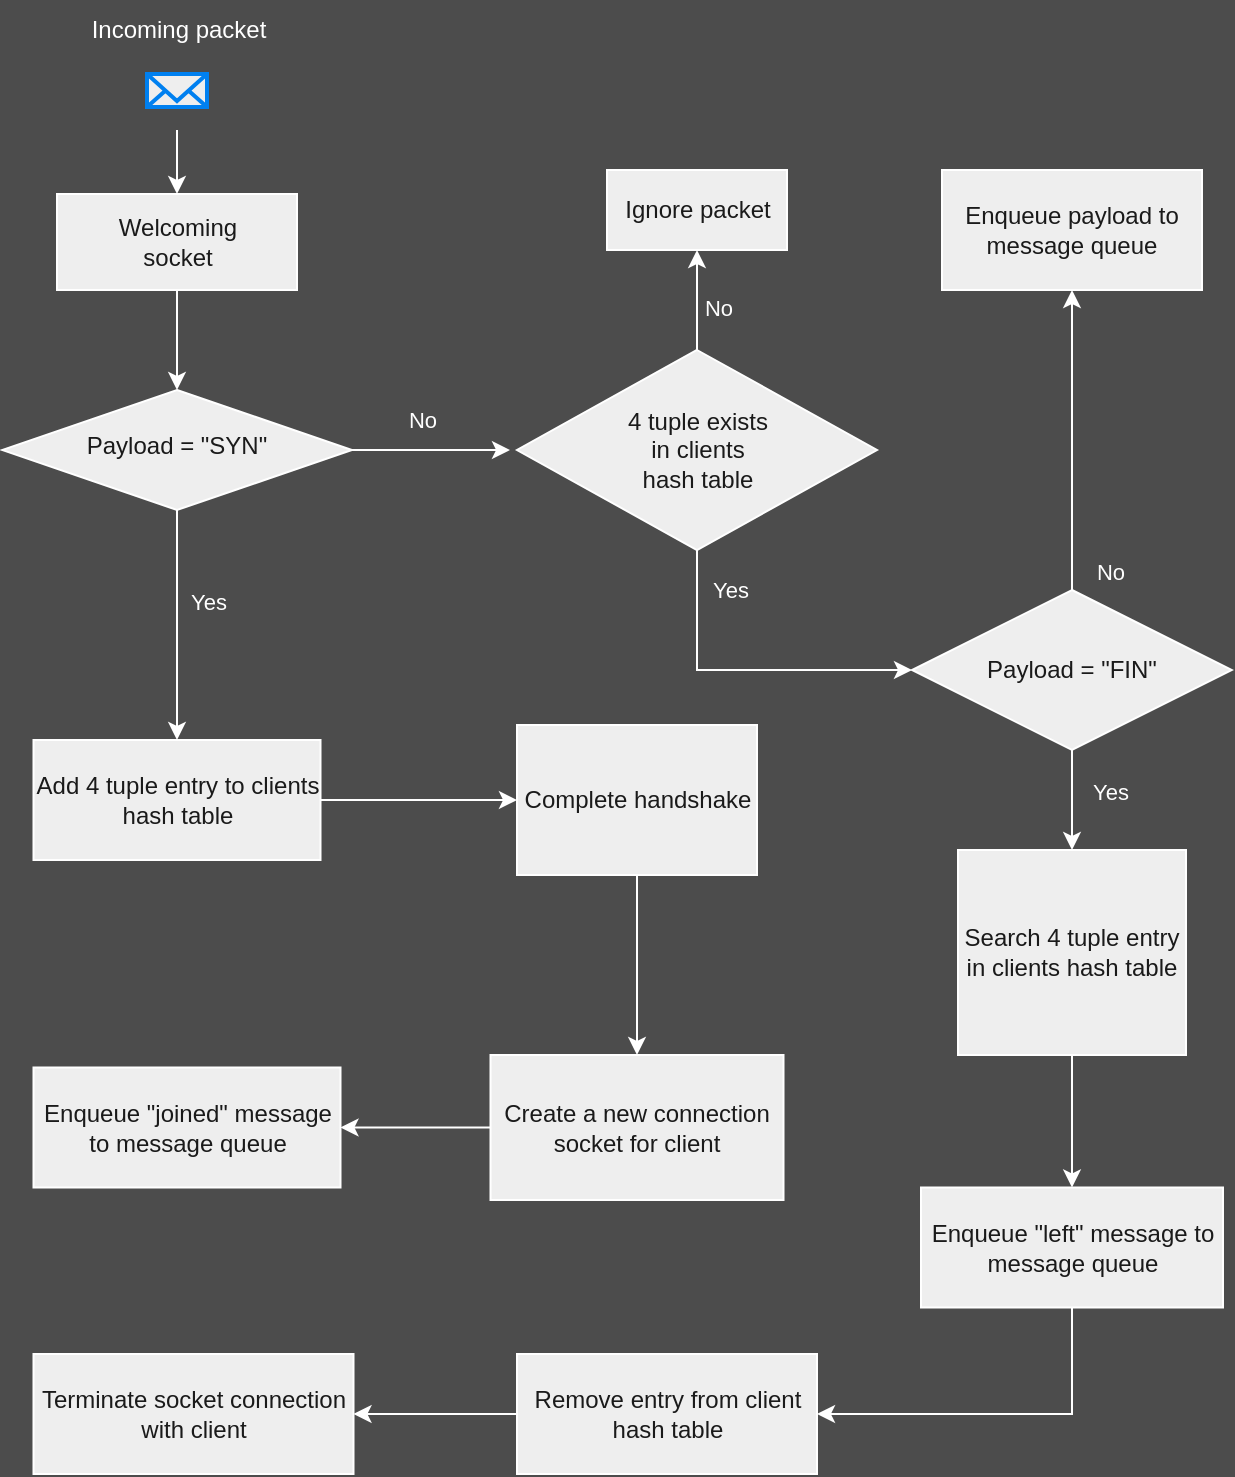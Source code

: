 <mxfile version="26.0.2" pages="2">
  <diagram id="C5RBs43oDa-KdzZeNtuy" name="thread 1">
    <mxGraphModel dx="1086" dy="599" grid="0" gridSize="10" guides="1" tooltips="1" connect="1" arrows="1" fold="1" page="1" pageScale="1" pageWidth="827" pageHeight="1169" background="#4C4C4C" math="0" shadow="0">
      <root>
        <mxCell id="WIyWlLk6GJQsqaUBKTNV-0" />
        <mxCell id="WIyWlLk6GJQsqaUBKTNV-1" parent="WIyWlLk6GJQsqaUBKTNV-0" />
        <mxCell id="EzQtNG9QsrxbzpmpSCpw-23" style="edgeStyle=orthogonalEdgeStyle;rounded=0;orthogonalLoop=1;jettySize=auto;html=1;entryX=0.5;entryY=0;entryDx=0;entryDy=0;labelBackgroundColor=none;strokeColor=#FFFFFF;fontColor=default;" edge="1" parent="WIyWlLk6GJQsqaUBKTNV-1" source="WIyWlLk6GJQsqaUBKTNV-3" target="WIyWlLk6GJQsqaUBKTNV-6">
          <mxGeometry relative="1" as="geometry" />
        </mxCell>
        <mxCell id="WIyWlLk6GJQsqaUBKTNV-3" value="&lt;div&gt;Welcoming&lt;/div&gt;&lt;div&gt;socket&lt;/div&gt;" style="rounded=0;whiteSpace=wrap;html=1;fontSize=12;glass=0;strokeWidth=1;shadow=0;labelBackgroundColor=none;fillColor=#EEEEEE;strokeColor=#FFFFFF;fontColor=#1A1A1A;" parent="WIyWlLk6GJQsqaUBKTNV-1" vertex="1">
          <mxGeometry x="133.5" y="317" width="120" height="48" as="geometry" />
        </mxCell>
        <mxCell id="EzQtNG9QsrxbzpmpSCpw-24" style="edgeStyle=orthogonalEdgeStyle;rounded=0;orthogonalLoop=1;jettySize=auto;html=1;entryX=0.5;entryY=0;entryDx=0;entryDy=0;labelBackgroundColor=none;strokeColor=#FFFFFF;fontColor=default;" edge="1" parent="WIyWlLk6GJQsqaUBKTNV-1" source="WIyWlLk6GJQsqaUBKTNV-6" target="EzQtNG9QsrxbzpmpSCpw-29">
          <mxGeometry relative="1" as="geometry">
            <mxPoint x="189.25" y="575" as="targetPoint" />
          </mxGeometry>
        </mxCell>
        <mxCell id="EzQtNG9QsrxbzpmpSCpw-26" value="Yes" style="edgeLabel;html=1;align=center;verticalAlign=middle;resizable=0;points=[];rounded=0;labelBackgroundColor=none;fontColor=#FFFFFF;" vertex="1" connectable="0" parent="EzQtNG9QsrxbzpmpSCpw-24">
          <mxGeometry x="-0.111" y="-3" relative="1" as="geometry">
            <mxPoint x="18" y="-5" as="offset" />
          </mxGeometry>
        </mxCell>
        <mxCell id="EzQtNG9QsrxbzpmpSCpw-25" style="edgeStyle=orthogonalEdgeStyle;rounded=0;orthogonalLoop=1;jettySize=auto;html=1;labelBackgroundColor=none;strokeColor=#FFFFFF;fontColor=default;" edge="1" parent="WIyWlLk6GJQsqaUBKTNV-1" source="WIyWlLk6GJQsqaUBKTNV-6">
          <mxGeometry relative="1" as="geometry">
            <mxPoint x="360" y="445" as="targetPoint" />
          </mxGeometry>
        </mxCell>
        <mxCell id="EzQtNG9QsrxbzpmpSCpw-27" value="No" style="edgeLabel;html=1;align=center;verticalAlign=middle;resizable=0;points=[];rounded=0;labelBackgroundColor=none;fontColor=#FFFFFF;" vertex="1" connectable="0" parent="EzQtNG9QsrxbzpmpSCpw-25">
          <mxGeometry x="-0.152" y="2" relative="1" as="geometry">
            <mxPoint x="1" y="-13" as="offset" />
          </mxGeometry>
        </mxCell>
        <mxCell id="WIyWlLk6GJQsqaUBKTNV-6" value="Payload = &quot;SYN&quot;" style="rhombus;whiteSpace=wrap;html=1;shadow=0;fontFamily=Helvetica;fontSize=12;align=center;strokeWidth=1;spacing=6;spacingTop=-4;rounded=0;labelBackgroundColor=none;fillColor=#EEEEEE;strokeColor=#FFFFFF;fontColor=#1A1A1A;" parent="WIyWlLk6GJQsqaUBKTNV-1" vertex="1">
          <mxGeometry x="106" y="415" width="175" height="60" as="geometry" />
        </mxCell>
        <mxCell id="EzQtNG9QsrxbzpmpSCpw-6" style="edgeStyle=orthogonalEdgeStyle;rounded=0;orthogonalLoop=1;jettySize=auto;html=1;entryX=0.5;entryY=0;entryDx=0;entryDy=0;labelBackgroundColor=none;strokeColor=#FFFFFF;fontColor=default;" edge="1" parent="WIyWlLk6GJQsqaUBKTNV-1" target="WIyWlLk6GJQsqaUBKTNV-3">
          <mxGeometry relative="1" as="geometry">
            <mxPoint x="193.5" y="285" as="sourcePoint" />
          </mxGeometry>
        </mxCell>
        <mxCell id="EzQtNG9QsrxbzpmpSCpw-5" value="Incoming packet" style="text;html=1;align=center;verticalAlign=middle;resizable=0;points=[];autosize=1;strokeColor=none;fillColor=none;rounded=0;labelBackgroundColor=none;fontColor=#FFFFFF;" vertex="1" parent="WIyWlLk6GJQsqaUBKTNV-1">
          <mxGeometry x="128.5" y="220" width="130" height="30" as="geometry" />
        </mxCell>
        <mxCell id="EzQtNG9QsrxbzpmpSCpw-10" style="edgeStyle=orthogonalEdgeStyle;rounded=0;orthogonalLoop=1;jettySize=auto;html=1;exitX=1;exitY=0.5;exitDx=0;exitDy=0;labelBackgroundColor=none;strokeColor=#FFFFFF;fontColor=default;" edge="1" parent="WIyWlLk6GJQsqaUBKTNV-1" source="EzQtNG9QsrxbzpmpSCpw-29" target="EzQtNG9QsrxbzpmpSCpw-9">
          <mxGeometry relative="1" as="geometry">
            <mxPoint x="238.5" y="624.231" as="sourcePoint" />
          </mxGeometry>
        </mxCell>
        <mxCell id="EzQtNG9QsrxbzpmpSCpw-13" style="edgeStyle=orthogonalEdgeStyle;rounded=0;orthogonalLoop=1;jettySize=auto;html=1;entryX=0;entryY=0.5;entryDx=0;entryDy=0;exitX=0.5;exitY=1;exitDx=0;exitDy=0;labelBackgroundColor=none;strokeColor=#FFFFFF;fontColor=default;" edge="1" parent="WIyWlLk6GJQsqaUBKTNV-1" source="EzQtNG9QsrxbzpmpSCpw-8" target="k_t7ge9gUye2-s9cKxq3-3">
          <mxGeometry relative="1" as="geometry">
            <mxPoint x="640" y="539" as="targetPoint" />
          </mxGeometry>
        </mxCell>
        <mxCell id="EzQtNG9QsrxbzpmpSCpw-17" value="Yes" style="edgeLabel;html=1;align=center;verticalAlign=middle;resizable=0;points=[];rounded=0;labelBackgroundColor=none;fontColor=#FFFFFF;" vertex="1" connectable="0" parent="EzQtNG9QsrxbzpmpSCpw-13">
          <mxGeometry x="-0.16" relative="1" as="geometry">
            <mxPoint x="6" y="-40" as="offset" />
          </mxGeometry>
        </mxCell>
        <mxCell id="EzQtNG9QsrxbzpmpSCpw-14" style="edgeStyle=orthogonalEdgeStyle;rounded=0;orthogonalLoop=1;jettySize=auto;html=1;entryX=0.5;entryY=1;entryDx=0;entryDy=0;labelBackgroundColor=none;strokeColor=#FFFFFF;fontColor=default;" edge="1" parent="WIyWlLk6GJQsqaUBKTNV-1" source="EzQtNG9QsrxbzpmpSCpw-8" target="EzQtNG9QsrxbzpmpSCpw-16">
          <mxGeometry relative="1" as="geometry">
            <mxPoint x="493.5" y="305" as="targetPoint" />
          </mxGeometry>
        </mxCell>
        <mxCell id="EzQtNG9QsrxbzpmpSCpw-15" value="No" style="edgeLabel;html=1;align=center;verticalAlign=middle;resizable=0;points=[];rounded=0;labelBackgroundColor=none;fontColor=#FFFFFF;" vertex="1" connectable="0" parent="EzQtNG9QsrxbzpmpSCpw-14">
          <mxGeometry x="-0.006" y="-1" relative="1" as="geometry">
            <mxPoint x="9" y="4" as="offset" />
          </mxGeometry>
        </mxCell>
        <mxCell id="EzQtNG9QsrxbzpmpSCpw-8" value="&lt;div&gt;4 tuple exists&lt;/div&gt;&lt;div&gt;in clients&lt;/div&gt;&lt;div&gt;hash table&lt;/div&gt;" style="rhombus;whiteSpace=wrap;html=1;rounded=0;labelBackgroundColor=none;fillColor=#EEEEEE;strokeColor=#FFFFFF;fontColor=#1A1A1A;" vertex="1" parent="WIyWlLk6GJQsqaUBKTNV-1">
          <mxGeometry x="363.5" y="395" width="180" height="100" as="geometry" />
        </mxCell>
        <mxCell id="EzQtNG9QsrxbzpmpSCpw-11" style="edgeStyle=orthogonalEdgeStyle;rounded=0;orthogonalLoop=1;jettySize=auto;html=1;entryX=0.5;entryY=0;entryDx=0;entryDy=0;labelBackgroundColor=none;strokeColor=#FFFFFF;fontColor=default;" edge="1" parent="WIyWlLk6GJQsqaUBKTNV-1" source="EzQtNG9QsrxbzpmpSCpw-9" target="EzQtNG9QsrxbzpmpSCpw-28">
          <mxGeometry relative="1" as="geometry">
            <mxPoint x="422.769" y="725" as="targetPoint" />
          </mxGeometry>
        </mxCell>
        <mxCell id="EzQtNG9QsrxbzpmpSCpw-9" value="&lt;div&gt;Complete handshake&lt;/div&gt;" style="rounded=0;whiteSpace=wrap;html=1;labelBackgroundColor=none;fillColor=#EEEEEE;strokeColor=#FFFFFF;fontColor=#1A1A1A;" vertex="1" parent="WIyWlLk6GJQsqaUBKTNV-1">
          <mxGeometry x="363.5" y="582.5" width="120" height="75" as="geometry" />
        </mxCell>
        <mxCell id="EzQtNG9QsrxbzpmpSCpw-16" value="Ignore packet" style="rounded=0;whiteSpace=wrap;html=1;labelBackgroundColor=none;fillColor=#EEEEEE;strokeColor=#FFFFFF;fontColor=#1A1A1A;" vertex="1" parent="WIyWlLk6GJQsqaUBKTNV-1">
          <mxGeometry x="408.5" y="305" width="90" height="40" as="geometry" />
        </mxCell>
        <mxCell id="EzQtNG9QsrxbzpmpSCpw-21" value="Yes" style="edgeStyle=orthogonalEdgeStyle;rounded=0;orthogonalLoop=1;jettySize=auto;html=1;entryX=0.5;entryY=0;entryDx=0;entryDy=0;exitX=0.5;exitY=1;exitDx=0;exitDy=0;labelBackgroundColor=none;strokeColor=#FFFFFF;fontColor=#FFFFFF;" edge="1" parent="WIyWlLk6GJQsqaUBKTNV-1" source="k_t7ge9gUye2-s9cKxq3-3" target="EzQtNG9QsrxbzpmpSCpw-20">
          <mxGeometry x="-0.176" y="19" relative="1" as="geometry">
            <mxPoint x="641" y="599" as="sourcePoint" />
            <mxPoint as="offset" />
          </mxGeometry>
        </mxCell>
        <mxCell id="k_t7ge9gUye2-s9cKxq3-8" style="edgeStyle=orthogonalEdgeStyle;rounded=0;orthogonalLoop=1;jettySize=auto;html=1;labelBackgroundColor=none;strokeColor=#FFFFFF;fontColor=default;" edge="1" parent="WIyWlLk6GJQsqaUBKTNV-1" source="EzQtNG9QsrxbzpmpSCpw-20" target="k_t7ge9gUye2-s9cKxq3-7">
          <mxGeometry relative="1" as="geometry" />
        </mxCell>
        <mxCell id="EzQtNG9QsrxbzpmpSCpw-20" value="Search 4 tuple entry in clients hash table" style="rounded=0;whiteSpace=wrap;html=1;labelBackgroundColor=none;fillColor=#EEEEEE;strokeColor=#FFFFFF;fontColor=#1A1A1A;" vertex="1" parent="WIyWlLk6GJQsqaUBKTNV-1">
          <mxGeometry x="584" y="645" width="114" height="102.5" as="geometry" />
        </mxCell>
        <mxCell id="k_t7ge9gUye2-s9cKxq3-0" style="edgeStyle=orthogonalEdgeStyle;rounded=0;orthogonalLoop=1;jettySize=auto;html=1;entryX=1;entryY=0.5;entryDx=0;entryDy=0;labelBackgroundColor=none;strokeColor=#FFFFFF;fontColor=default;" edge="1" parent="WIyWlLk6GJQsqaUBKTNV-1" source="EzQtNG9QsrxbzpmpSCpw-28" target="k_t7ge9gUye2-s9cKxq3-1">
          <mxGeometry relative="1" as="geometry">
            <mxPoint x="280" y="783.75" as="targetPoint" />
          </mxGeometry>
        </mxCell>
        <mxCell id="EzQtNG9QsrxbzpmpSCpw-28" value="Create a new connection socket for client" style="rounded=0;whiteSpace=wrap;html=1;labelBackgroundColor=none;fillColor=#EEEEEE;strokeColor=#FFFFFF;fontColor=#1A1A1A;" vertex="1" parent="WIyWlLk6GJQsqaUBKTNV-1">
          <mxGeometry x="350.25" y="747.5" width="146.5" height="72.5" as="geometry" />
        </mxCell>
        <mxCell id="EzQtNG9QsrxbzpmpSCpw-29" value="Add 4 tuple entry to clients hash table" style="rounded=0;whiteSpace=wrap;html=1;labelBackgroundColor=none;fillColor=#EEEEEE;strokeColor=#FFFFFF;fontColor=#1A1A1A;" vertex="1" parent="WIyWlLk6GJQsqaUBKTNV-1">
          <mxGeometry x="121.75" y="590" width="143.5" height="60" as="geometry" />
        </mxCell>
        <mxCell id="k_t7ge9gUye2-s9cKxq3-1" value="Enqueue &quot;joined&quot; message to message queue" style="rounded=0;whiteSpace=wrap;html=1;labelBackgroundColor=none;fillColor=#EEEEEE;strokeColor=#FFFFFF;fontColor=#1A1A1A;" vertex="1" parent="WIyWlLk6GJQsqaUBKTNV-1">
          <mxGeometry x="121.75" y="753.75" width="153.5" height="60" as="geometry" />
        </mxCell>
        <mxCell id="k_t7ge9gUye2-s9cKxq3-5" style="edgeStyle=orthogonalEdgeStyle;rounded=0;orthogonalLoop=1;jettySize=auto;html=1;entryX=0.5;entryY=1;entryDx=0;entryDy=0;labelBackgroundColor=none;strokeColor=#FFFFFF;fontColor=default;" edge="1" parent="WIyWlLk6GJQsqaUBKTNV-1" source="k_t7ge9gUye2-s9cKxq3-3" target="k_t7ge9gUye2-s9cKxq3-4">
          <mxGeometry relative="1" as="geometry" />
        </mxCell>
        <mxCell id="k_t7ge9gUye2-s9cKxq3-6" value="No" style="edgeLabel;html=1;align=center;verticalAlign=middle;resizable=0;points=[];rounded=0;labelBackgroundColor=none;fontColor=#FFFFFF;" vertex="1" connectable="0" parent="k_t7ge9gUye2-s9cKxq3-5">
          <mxGeometry x="-0.707" relative="1" as="geometry">
            <mxPoint x="19" y="13" as="offset" />
          </mxGeometry>
        </mxCell>
        <mxCell id="k_t7ge9gUye2-s9cKxq3-3" value="Payload = &quot;FIN&quot;" style="rhombus;whiteSpace=wrap;html=1;rounded=0;labelBackgroundColor=none;fillColor=#EEEEEE;strokeColor=#FFFFFF;fontColor=#1A1A1A;" vertex="1" parent="WIyWlLk6GJQsqaUBKTNV-1">
          <mxGeometry x="561" y="515" width="160" height="80" as="geometry" />
        </mxCell>
        <mxCell id="k_t7ge9gUye2-s9cKxq3-4" value="Enqueue payload to message queue" style="rounded=0;whiteSpace=wrap;html=1;labelBackgroundColor=none;fillColor=#EEEEEE;strokeColor=#FFFFFF;fontColor=#1A1A1A;" vertex="1" parent="WIyWlLk6GJQsqaUBKTNV-1">
          <mxGeometry x="576" y="305" width="130" height="60" as="geometry" />
        </mxCell>
        <mxCell id="k_t7ge9gUye2-s9cKxq3-10" style="edgeStyle=orthogonalEdgeStyle;rounded=0;orthogonalLoop=1;jettySize=auto;html=1;entryX=1;entryY=0.5;entryDx=0;entryDy=0;exitX=0.5;exitY=1;exitDx=0;exitDy=0;labelBackgroundColor=none;strokeColor=#FFFFFF;fontColor=default;" edge="1" parent="WIyWlLk6GJQsqaUBKTNV-1" source="k_t7ge9gUye2-s9cKxq3-7" target="uF5ajai96K5sTgxzPQHh-1">
          <mxGeometry relative="1" as="geometry" />
        </mxCell>
        <mxCell id="k_t7ge9gUye2-s9cKxq3-7" value="&lt;div&gt;Enqueue &quot;left&quot; message to message queue&lt;br&gt;&lt;/div&gt;" style="rounded=0;whiteSpace=wrap;html=1;labelBackgroundColor=none;fillColor=#EEEEEE;strokeColor=#FFFFFF;fontColor=#1A1A1A;" vertex="1" parent="WIyWlLk6GJQsqaUBKTNV-1">
          <mxGeometry x="565.5" y="813.75" width="151" height="60" as="geometry" />
        </mxCell>
        <mxCell id="k_t7ge9gUye2-s9cKxq3-9" value="Terminate socket connection with client" style="rounded=0;whiteSpace=wrap;html=1;labelBackgroundColor=none;fillColor=#EEEEEE;strokeColor=#FFFFFF;fontColor=#1A1A1A;" vertex="1" parent="WIyWlLk6GJQsqaUBKTNV-1">
          <mxGeometry x="121.75" y="897" width="160" height="60" as="geometry" />
        </mxCell>
        <mxCell id="uF5ajai96K5sTgxzPQHh-2" style="edgeStyle=orthogonalEdgeStyle;rounded=0;orthogonalLoop=1;jettySize=auto;html=1;entryX=1;entryY=0.5;entryDx=0;entryDy=0;labelBackgroundColor=none;strokeColor=#FFFFFF;fontColor=default;" edge="1" parent="WIyWlLk6GJQsqaUBKTNV-1" source="uF5ajai96K5sTgxzPQHh-1" target="k_t7ge9gUye2-s9cKxq3-9">
          <mxGeometry relative="1" as="geometry" />
        </mxCell>
        <mxCell id="uF5ajai96K5sTgxzPQHh-1" value="&lt;div&gt;Remove entry from client hash table&lt;/div&gt;" style="rounded=0;whiteSpace=wrap;html=1;labelBackgroundColor=none;fillColor=#EEEEEE;strokeColor=#FFFFFF;fontColor=#1A1A1A;" vertex="1" parent="WIyWlLk6GJQsqaUBKTNV-1">
          <mxGeometry x="363.5" y="897" width="150" height="60" as="geometry" />
        </mxCell>
        <mxCell id="cEI19NxZFxuBespVRa6h-0" value="" style="html=1;verticalLabelPosition=bottom;align=center;labelBackgroundColor=#ffffff;verticalAlign=top;strokeWidth=2;strokeColor=#0080F0;shadow=0;dashed=0;shape=mxgraph.ios7.icons.mail;fontColor=#1A1A1A;fillColor=#EEEEEE;" vertex="1" parent="WIyWlLk6GJQsqaUBKTNV-1">
          <mxGeometry x="178.5" y="257" width="30" height="16.5" as="geometry" />
        </mxCell>
      </root>
    </mxGraphModel>
  </diagram>
  <diagram id="lLr0g2V0MYb24TfctiWK" name="thread 2">
    <mxGraphModel dx="1376" dy="759" grid="0" gridSize="10" guides="1" tooltips="1" connect="1" arrows="1" fold="1" page="1" pageScale="1" pageWidth="827" pageHeight="1169" background="#4C4C4C" math="0" shadow="0">
      <root>
        <mxCell id="0" />
        <mxCell id="1" parent="0" />
        <mxCell id="g73m-Q-15OxP4EvfaWhj-2" style="edgeStyle=orthogonalEdgeStyle;rounded=0;orthogonalLoop=1;jettySize=auto;html=1;entryX=0;entryY=0.5;entryDx=0;entryDy=0;labelBackgroundColor=none;strokeColor=#FFFFFF;fontColor=default;" edge="1" parent="1" source="g73m-Q-15OxP4EvfaWhj-1" target="g73m-Q-15OxP4EvfaWhj-3">
          <mxGeometry relative="1" as="geometry">
            <mxPoint x="403" y="739" as="targetPoint" />
          </mxGeometry>
        </mxCell>
        <mxCell id="g73m-Q-15OxP4EvfaWhj-1" value="Dequeue message from messages queue" style="rounded=0;whiteSpace=wrap;html=1;labelBackgroundColor=none;fillColor=#EEEEEE;strokeColor=#FFFFFF;fontColor=#1A1A1A;" vertex="1" parent="1">
          <mxGeometry x="73" y="550" width="180" height="70" as="geometry" />
        </mxCell>
        <mxCell id="Re2cNXkVk3Ct7KGB_5S3-1" style="edgeStyle=orthogonalEdgeStyle;rounded=0;orthogonalLoop=1;jettySize=auto;html=1;labelBackgroundColor=none;strokeColor=#FFFFFF;fontColor=default;" edge="1" parent="1" source="g73m-Q-15OxP4EvfaWhj-3" target="Re2cNXkVk3Ct7KGB_5S3-2">
          <mxGeometry relative="1" as="geometry">
            <mxPoint x="403" y="859" as="targetPoint" />
          </mxGeometry>
        </mxCell>
        <mxCell id="g73m-Q-15OxP4EvfaWhj-3" value="Loop through all socket connections in clients hash table" style="rounded=0;whiteSpace=wrap;html=1;labelBackgroundColor=none;fillColor=#EEEEEE;strokeColor=#FFFFFF;fontColor=#1A1A1A;" vertex="1" parent="1">
          <mxGeometry x="336" y="545" width="180" height="80" as="geometry" />
        </mxCell>
        <mxCell id="Re2cNXkVk3Ct7KGB_5S3-2" value="Forward message to all clients" style="rounded=0;whiteSpace=wrap;html=1;labelBackgroundColor=none;fillColor=#EEEEEE;strokeColor=#FFFFFF;fontColor=#1A1A1A;" vertex="1" parent="1">
          <mxGeometry x="595" y="545" width="160" height="80" as="geometry" />
        </mxCell>
      </root>
    </mxGraphModel>
  </diagram>
</mxfile>
